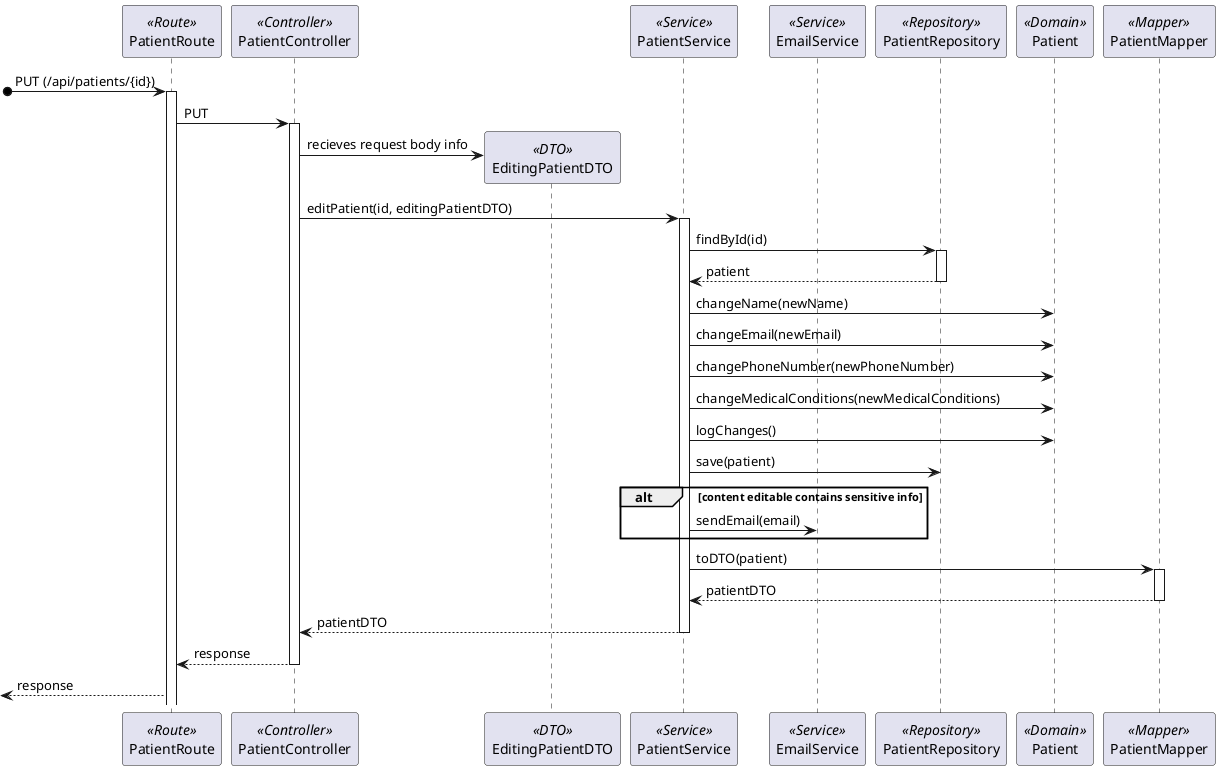 ```plantuml
@startuml Process_View
participant PatientRoute as Route <<Route>>
participant PatientController as Controller <<Controller>>
participant EditingPatientDTO as DTO <<DTO>>
participant PatientService as Service <<Service>>
participant EmailService as EmailService <<Service>>
participant PatientRepository as Repository <<Repository>>
participant Patient as Domain <<Domain>>
participant PatientMapper as Mapper <<Mapper>>
[o-> Route: PUT (/api/patients/{id})
activate Route
Route -> Controller : PUT
activate Controller
Controller -> DTO** : recieves request body info
Controller -> Service : editPatient(id, editingPatientDTO)
activate Service
Service -> Repository : findById(id)
activate Repository
return patient
Service -> Domain : changeName(newName)
Service -> Domain : changeEmail(newEmail)
Service -> Domain : changePhoneNumber(newPhoneNumber)
Service -> Domain : changeMedicalConditions(newMedicalConditions)
Service -> Domain : logChanges()
Service -> Repository : save(patient)
alt content editable contains sensitive info
    Service -> EmailService : sendEmail(email)
end
Service -> Mapper : toDTO(patient)
activate Mapper
return patientDTO
Service --> Controller : patientDTO
deactivate Service
Controller --> Route : response
deactivate Controller
<-- Route : response

@enduml
```